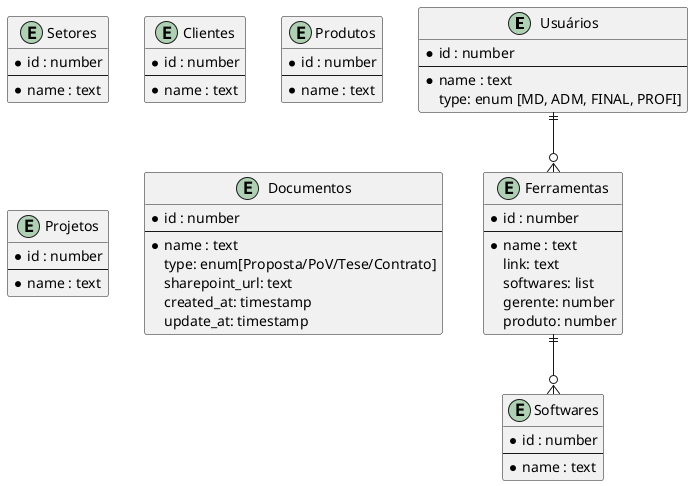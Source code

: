 @startuml skill-management-entity-1.0

skinparam linetype ortho


entity "Usuários" as usuario {
  *id : number 
  --
  *name : text
  type: enum [MD, ADM, FINAL, PROFI]
}

entity "Setores" as setor {
  *id : number 
  --
  *name : text
}

entity "Clientes" as cliente {
  *id : number 
  --
  *name : text
}

entity "Produtos" as produto {
  *id : number 
  --
  *name : text 
}

entity "Projetos" as projeto {
  *id : number 
  --
  *name : text
}

entity "Ferramentas" as tool {
  *id : number 
  --
  *name : text
  link: text
  softwares: list
  gerente: number
  produto: number
}

entity "Softwares" as software {
  *id : number 
  --
  *name : text
}


entity "Documentos" as documento {
  *id : number 
  --
  *name : text
  type: enum[Proposta/PoV/Tese/Contrato]
  sharepoint_url: text
  created_at: timestamp
  update_at: timestamp
}

usuario ||--o{ tool
tool ||--o{ software

@enduml
